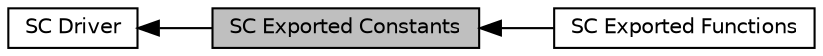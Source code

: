 digraph "SC Exported Constants"
{
  edge [fontname="Helvetica",fontsize="10",labelfontname="Helvetica",labelfontsize="10"];
  node [fontname="Helvetica",fontsize="10",shape=box];
  rankdir=LR;
  Node2 [label="SC Driver",height=0.2,width=0.4,color="black", fillcolor="white", style="filled",URL="$d5/d20/group___n_a_n_o100___s_c___driver.html",tooltip=" "];
  Node1 [label="SC Exported Constants",height=0.2,width=0.4,color="black", fillcolor="grey75", style="filled", fontcolor="black",tooltip=" "];
  Node3 [label="SC Exported Functions",height=0.2,width=0.4,color="black", fillcolor="white", style="filled",URL="$d2/d71/group___n_a_n_o100___s_c___e_x_p_o_r_t_e_d___f_u_n_c_t_i_o_n_s.html",tooltip=" "];
  Node2->Node1 [shape=plaintext, dir="back", style="solid"];
  Node1->Node3 [shape=plaintext, dir="back", style="solid"];
}
